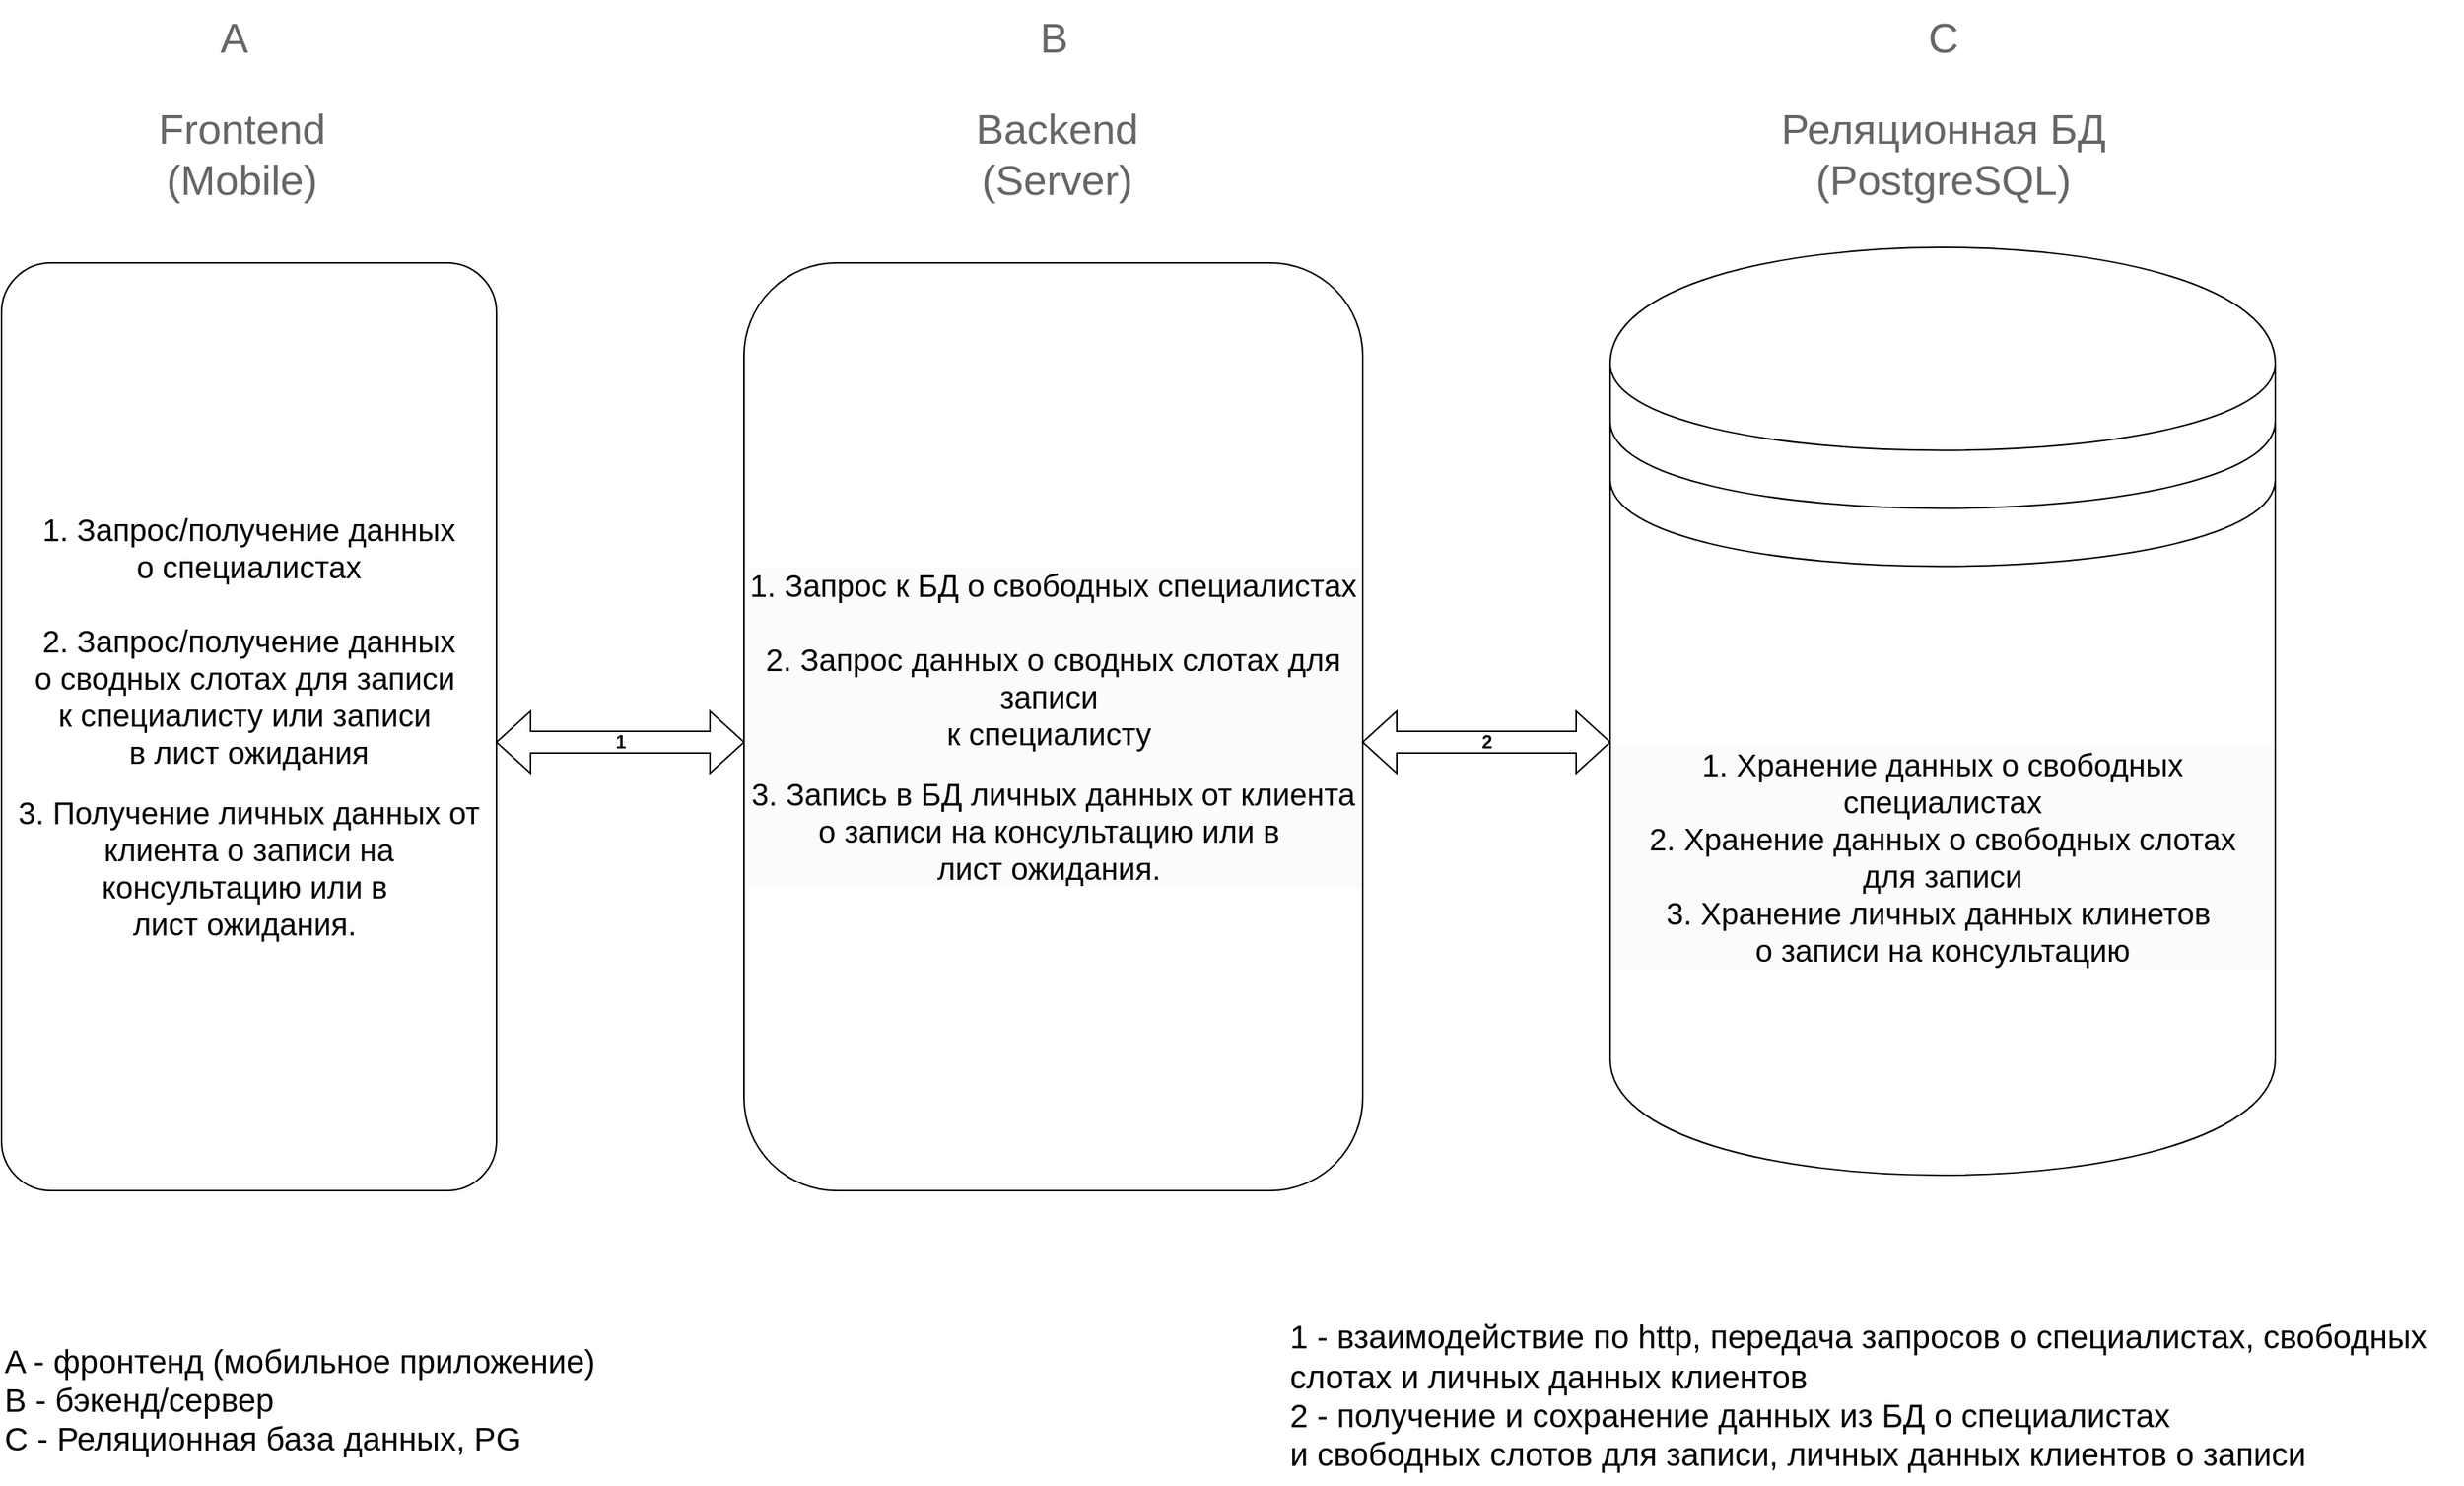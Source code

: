 <mxfile version="24.8.3">
  <diagram name="Страница — 1" id="Kdd7FHpQfluU28gKpMz8">
    <mxGraphModel dx="1843" dy="807" grid="1" gridSize="10" guides="1" tooltips="1" connect="1" arrows="1" fold="1" page="1" pageScale="1" pageWidth="827" pageHeight="1169" math="0" shadow="0">
      <root>
        <mxCell id="0" />
        <mxCell id="1" parent="0" />
        <mxCell id="vq08sh9YEy4ZWM3liJOL-1" value="&lt;div&gt;&lt;font style=&quot;font-size: 20px;&quot;&gt;1. Запрос/получение данных&lt;/font&gt;&lt;/div&gt;&lt;div&gt;&lt;font style=&quot;font-size: 20px;&quot;&gt;о специалистах&lt;/font&gt;&lt;/div&gt;&lt;div&gt;&lt;font style=&quot;font-size: 20px;&quot;&gt;&lt;br&gt;&lt;/font&gt;&lt;/div&gt;&lt;div&gt;&lt;font style=&quot;font-size: 20px;&quot;&gt;2. Запрос/получение данных&lt;/font&gt;&lt;/div&gt;&lt;div&gt;&lt;font style=&quot;font-size: 20px;&quot;&gt;о сводных слотах для записи&amp;nbsp;&lt;/font&gt;&lt;/div&gt;&lt;div&gt;&lt;font style=&quot;font-size: 20px;&quot;&gt;к специалисту или записи&amp;nbsp;&lt;/font&gt;&lt;/div&gt;&lt;div&gt;&lt;span style=&quot;font-size: 20px; background-color: initial;&quot;&gt;в лист ожидания&lt;/span&gt;&lt;/div&gt;&lt;div&gt;&lt;br&gt;&lt;/div&gt;&lt;div&gt;&lt;font style=&quot;font-size: 20px;&quot;&gt;3. Получение личных данных от клиента о записи на консультацию или в&amp;nbsp;&lt;/font&gt;&lt;/div&gt;&lt;div&gt;&lt;font style=&quot;font-size: 20px;&quot;&gt;лист ожидания.&amp;nbsp;&lt;/font&gt;&lt;/div&gt;" style="rounded=1;whiteSpace=wrap;html=1;arcSize=10;" parent="1" vertex="1">
          <mxGeometry x="80" y="360" width="320" height="600" as="geometry" />
        </mxCell>
        <mxCell id="vq08sh9YEy4ZWM3liJOL-3" value="&lt;br&gt;&lt;div style=&quot;forced-color-adjust: none; color: rgb(0, 0, 0); font-family: Helvetica; font-size: 12px; font-style: normal; font-variant-ligatures: normal; font-variant-caps: normal; font-weight: 400; letter-spacing: normal; orphans: 2; text-align: center; text-indent: 0px; text-transform: none; widows: 2; word-spacing: 0px; -webkit-text-stroke-width: 0px; white-space: normal; background-color: rgb(251, 251, 251); text-decoration-thickness: initial; text-decoration-style: initial; text-decoration-color: initial;&quot;&gt;&lt;font style=&quot;forced-color-adjust: none; font-size: 20px;&quot;&gt;1. Запрос к БД о свободных специалистах&lt;/font&gt;&lt;/div&gt;&lt;div style=&quot;forced-color-adjust: none; color: rgb(0, 0, 0); font-family: Helvetica; font-size: 12px; font-style: normal; font-variant-ligatures: normal; font-variant-caps: normal; font-weight: 400; letter-spacing: normal; orphans: 2; text-align: center; text-indent: 0px; text-transform: none; widows: 2; word-spacing: 0px; -webkit-text-stroke-width: 0px; white-space: normal; background-color: rgb(251, 251, 251); text-decoration-thickness: initial; text-decoration-style: initial; text-decoration-color: initial;&quot;&gt;&lt;font style=&quot;forced-color-adjust: none; font-size: 20px;&quot;&gt;&lt;br&gt;&lt;/font&gt;&lt;/div&gt;&lt;div style=&quot;forced-color-adjust: none; color: rgb(0, 0, 0); font-family: Helvetica; font-size: 12px; font-style: normal; font-variant-ligatures: normal; font-variant-caps: normal; font-weight: 400; letter-spacing: normal; orphans: 2; text-align: center; text-indent: 0px; text-transform: none; widows: 2; word-spacing: 0px; -webkit-text-stroke-width: 0px; white-space: normal; background-color: rgb(251, 251, 251); text-decoration-thickness: initial; text-decoration-style: initial; text-decoration-color: initial;&quot;&gt;&lt;font style=&quot;forced-color-adjust: none; font-size: 20px;&quot;&gt;2. Запрос данных о&lt;/font&gt;&lt;span style=&quot;font-size: 20px;&quot;&gt;&amp;nbsp;сводных слотах для записи&amp;nbsp;&lt;/span&gt;&lt;/div&gt;&lt;div style=&quot;forced-color-adjust: none; color: rgb(0, 0, 0); font-family: Helvetica; font-size: 12px; font-style: normal; font-variant-ligatures: normal; font-variant-caps: normal; font-weight: 400; letter-spacing: normal; orphans: 2; text-align: center; text-indent: 0px; text-transform: none; widows: 2; word-spacing: 0px; -webkit-text-stroke-width: 0px; white-space: normal; background-color: rgb(251, 251, 251); text-decoration-thickness: initial; text-decoration-style: initial; text-decoration-color: initial;&quot;&gt;&lt;font style=&quot;forced-color-adjust: none; font-size: 20px;&quot;&gt;к специалисту&amp;nbsp;&lt;/font&gt;&lt;/div&gt;&lt;div style=&quot;forced-color-adjust: none; color: rgb(0, 0, 0); font-family: Helvetica; font-size: 12px; font-style: normal; font-variant-ligatures: normal; font-variant-caps: normal; font-weight: 400; letter-spacing: normal; orphans: 2; text-align: center; text-indent: 0px; text-transform: none; widows: 2; word-spacing: 0px; -webkit-text-stroke-width: 0px; white-space: normal; background-color: rgb(251, 251, 251); text-decoration-thickness: initial; text-decoration-style: initial; text-decoration-color: initial;&quot;&gt;&lt;br style=&quot;forced-color-adjust: none;&quot;&gt;&lt;/div&gt;&lt;div style=&quot;forced-color-adjust: none; color: rgb(0, 0, 0); font-family: Helvetica; font-size: 12px; font-style: normal; font-variant-ligatures: normal; font-variant-caps: normal; font-weight: 400; letter-spacing: normal; orphans: 2; text-align: center; text-indent: 0px; text-transform: none; widows: 2; word-spacing: 0px; -webkit-text-stroke-width: 0px; white-space: normal; background-color: rgb(251, 251, 251); text-decoration-thickness: initial; text-decoration-style: initial; text-decoration-color: initial;&quot;&gt;&lt;font style=&quot;forced-color-adjust: none; font-size: 20px;&quot;&gt;3. Запись в БД личных данных от клиента о записи на консультацию или в&amp;nbsp;&lt;/font&gt;&lt;/div&gt;&lt;div style=&quot;forced-color-adjust: none; color: rgb(0, 0, 0); font-family: Helvetica; font-size: 12px; font-style: normal; font-variant-ligatures: normal; font-variant-caps: normal; font-weight: 400; letter-spacing: normal; orphans: 2; text-align: center; text-indent: 0px; text-transform: none; widows: 2; word-spacing: 0px; -webkit-text-stroke-width: 0px; white-space: normal; background-color: rgb(251, 251, 251); text-decoration-thickness: initial; text-decoration-style: initial; text-decoration-color: initial;&quot;&gt;&lt;font style=&quot;forced-color-adjust: none; font-size: 20px;&quot;&gt;лист ожидания.&amp;nbsp;&lt;/font&gt;&lt;/div&gt;&lt;div&gt;&lt;br/&gt;&lt;/div&gt;" style="rounded=1;whiteSpace=wrap;html=1;align=center;" parent="1" vertex="1">
          <mxGeometry x="560" y="360" width="400" height="600" as="geometry" />
        </mxCell>
        <mxCell id="vq08sh9YEy4ZWM3liJOL-4" value="&lt;br&gt;&lt;div style=&quot;forced-color-adjust: none; color: rgb(0, 0, 0); font-family: Helvetica; font-style: normal; font-variant-ligatures: normal; font-variant-caps: normal; font-weight: 400; letter-spacing: normal; orphans: 2; text-align: center; text-indent: 0px; text-transform: none; widows: 2; word-spacing: 0px; -webkit-text-stroke-width: 0px; white-space: normal; text-decoration-thickness: initial; text-decoration-style: initial; text-decoration-color: initial; background-color: rgb(251, 251, 251);&quot;&gt;&lt;span style=&quot;font-size: 20px;&quot;&gt;1. Хранение данных о свободных специалистах&lt;/span&gt;&lt;/div&gt;&lt;div style=&quot;forced-color-adjust: none; color: rgb(0, 0, 0); font-family: Helvetica; font-style: normal; font-variant-ligatures: normal; font-variant-caps: normal; font-weight: 400; letter-spacing: normal; orphans: 2; text-align: center; text-indent: 0px; text-transform: none; widows: 2; word-spacing: 0px; -webkit-text-stroke-width: 0px; white-space: normal; text-decoration-thickness: initial; text-decoration-style: initial; text-decoration-color: initial; background-color: rgb(251, 251, 251);&quot;&gt;&lt;span style=&quot;font-size: 20px;&quot;&gt;2. Хранение данных о свободных слотах&lt;/span&gt;&lt;/div&gt;&lt;div style=&quot;forced-color-adjust: none; color: rgb(0, 0, 0); font-family: Helvetica; font-style: normal; font-variant-ligatures: normal; font-variant-caps: normal; font-weight: 400; letter-spacing: normal; orphans: 2; text-align: center; text-indent: 0px; text-transform: none; widows: 2; word-spacing: 0px; -webkit-text-stroke-width: 0px; white-space: normal; text-decoration-thickness: initial; text-decoration-style: initial; text-decoration-color: initial; background-color: rgb(251, 251, 251);&quot;&gt;&lt;span style=&quot;font-size: 20px;&quot;&gt;для записи&lt;/span&gt;&lt;/div&gt;&lt;div style=&quot;forced-color-adjust: none; color: rgb(0, 0, 0); font-family: Helvetica; font-style: normal; font-variant-ligatures: normal; font-variant-caps: normal; font-weight: 400; letter-spacing: normal; orphans: 2; text-align: center; text-indent: 0px; text-transform: none; widows: 2; word-spacing: 0px; -webkit-text-stroke-width: 0px; white-space: normal; text-decoration-thickness: initial; text-decoration-style: initial; text-decoration-color: initial; background-color: rgb(251, 251, 251);&quot;&gt;&lt;span style=&quot;font-size: 20px;&quot;&gt;3. Хранение личных данных клинетов&amp;nbsp;&lt;/span&gt;&lt;/div&gt;&lt;div style=&quot;forced-color-adjust: none; color: rgb(0, 0, 0); font-family: Helvetica; font-style: normal; font-variant-ligatures: normal; font-variant-caps: normal; font-weight: 400; letter-spacing: normal; orphans: 2; text-align: center; text-indent: 0px; text-transform: none; widows: 2; word-spacing: 0px; -webkit-text-stroke-width: 0px; white-space: normal; text-decoration-thickness: initial; text-decoration-style: initial; text-decoration-color: initial; background-color: rgb(251, 251, 251);&quot;&gt;&lt;span style=&quot;font-size: 20px;&quot;&gt;о записи на консультацию&lt;/span&gt;&lt;/div&gt;&lt;div&gt;&lt;br/&gt;&lt;/div&gt;" style="shape=datastore;whiteSpace=wrap;html=1;" parent="1" vertex="1">
          <mxGeometry x="1120" y="350" width="430" height="600" as="geometry" />
        </mxCell>
        <mxCell id="vq08sh9YEy4ZWM3liJOL-5" value="&lt;font color=&quot;#666666&quot; style=&quot;font-size: 27px;&quot;&gt;Frontend&lt;/font&gt;&lt;div style=&quot;font-size: 27px;&quot;&gt;&lt;font color=&quot;#666666&quot; style=&quot;font-size: 27px;&quot;&gt;(Mobile)&lt;/font&gt;&lt;/div&gt;" style="text;html=1;align=center;verticalAlign=middle;resizable=0;points=[];autosize=1;strokeColor=none;fillColor=none;" parent="1" vertex="1">
          <mxGeometry x="170" y="250" width="130" height="80" as="geometry" />
        </mxCell>
        <mxCell id="vq08sh9YEy4ZWM3liJOL-6" value="&lt;font color=&quot;#666666&quot;&gt;&lt;span style=&quot;font-size: 27px;&quot;&gt;Backend&lt;/span&gt;&lt;/font&gt;&lt;br&gt;&lt;div style=&quot;font-size: 27px;&quot;&gt;&lt;font color=&quot;#666666&quot; style=&quot;font-size: 27px;&quot;&gt;(Server)&lt;/font&gt;&lt;/div&gt;" style="text;html=1;align=center;verticalAlign=middle;resizable=0;points=[];autosize=1;strokeColor=none;fillColor=none;" parent="1" vertex="1">
          <mxGeometry x="697" y="250" width="130" height="80" as="geometry" />
        </mxCell>
        <mxCell id="vq08sh9YEy4ZWM3liJOL-7" value="&lt;font color=&quot;#666666&quot;&gt;&lt;span style=&quot;font-size: 27px;&quot;&gt;Реляционная БД&lt;/span&gt;&lt;/font&gt;&lt;div&gt;&lt;font color=&quot;#666666&quot;&gt;&lt;span style=&quot;font-size: 27px;&quot;&gt;(PostgreSQL)&lt;/span&gt;&lt;/font&gt;&lt;/div&gt;" style="text;html=1;align=center;verticalAlign=middle;resizable=0;points=[];autosize=1;strokeColor=none;fillColor=none;" parent="1" vertex="1">
          <mxGeometry x="1215" y="250" width="240" height="80" as="geometry" />
        </mxCell>
        <mxCell id="vq08sh9YEy4ZWM3liJOL-9" value="&lt;font color=&quot;#666666&quot;&gt;&lt;span style=&quot;font-size: 27px;&quot;&gt;A&lt;/span&gt;&lt;/font&gt;" style="text;html=1;align=center;verticalAlign=middle;resizable=0;points=[];autosize=1;strokeColor=none;fillColor=none;" parent="1" vertex="1">
          <mxGeometry x="210" y="190" width="40" height="50" as="geometry" />
        </mxCell>
        <mxCell id="vq08sh9YEy4ZWM3liJOL-10" value="&lt;font color=&quot;#666666&quot;&gt;&lt;span style=&quot;font-size: 27px;&quot;&gt;B&lt;/span&gt;&lt;/font&gt;" style="text;html=1;align=center;verticalAlign=middle;resizable=0;points=[];autosize=1;strokeColor=none;fillColor=none;" parent="1" vertex="1">
          <mxGeometry x="740" y="190" width="40" height="50" as="geometry" />
        </mxCell>
        <mxCell id="vq08sh9YEy4ZWM3liJOL-11" value="&lt;font color=&quot;#666666&quot;&gt;&lt;span style=&quot;font-size: 27px;&quot;&gt;C&lt;/span&gt;&lt;/font&gt;" style="text;html=1;align=center;verticalAlign=middle;resizable=0;points=[];autosize=1;strokeColor=none;fillColor=none;" parent="1" vertex="1">
          <mxGeometry x="1315" y="190" width="40" height="50" as="geometry" />
        </mxCell>
        <mxCell id="vq08sh9YEy4ZWM3liJOL-12" value="1" style="html=1;shadow=0;dashed=0;align=center;verticalAlign=middle;shape=mxgraph.arrows2.twoWayArrow;dy=0.65;dx=22;fontStyle=1" parent="1" vertex="1">
          <mxGeometry x="400" y="650" width="160" height="40" as="geometry" />
        </mxCell>
        <mxCell id="vq08sh9YEy4ZWM3liJOL-13" value="2" style="html=1;shadow=0;dashed=0;align=center;verticalAlign=middle;shape=mxgraph.arrows2.twoWayArrow;dy=0.65;dx=22;fontStyle=1" parent="1" vertex="1">
          <mxGeometry x="960" y="650" width="160" height="40" as="geometry" />
        </mxCell>
        <mxCell id="vq08sh9YEy4ZWM3liJOL-16" value="&lt;font style=&quot;font-size: 21px;&quot;&gt;A - фронтенд (мобильное приложение)&lt;/font&gt;&lt;div style=&quot;font-size: 21px;&quot;&gt;&lt;font style=&quot;font-size: 21px;&quot;&gt;B - бэкенд/сервер&lt;/font&gt;&lt;/div&gt;&lt;div style=&quot;font-size: 21px;&quot;&gt;&lt;font style=&quot;font-size: 21px;&quot;&gt;C - Реляционная база данных, PG&lt;/font&gt;&lt;/div&gt;" style="text;html=1;align=left;verticalAlign=middle;resizable=0;points=[];autosize=1;strokeColor=none;fillColor=none;" parent="1" vertex="1">
          <mxGeometry x="80" y="1050" width="410" height="90" as="geometry" />
        </mxCell>
        <mxCell id="vq08sh9YEy4ZWM3liJOL-17" value="&lt;br&gt;&lt;div&gt;&lt;span style=&quot;font-size: 21px;&quot;&gt;1 - взаимодействие по http, передача запросов о специалистах, свободных&amp;nbsp;&lt;/span&gt;&lt;br&gt;&lt;/div&gt;&lt;div&gt;&lt;span style=&quot;font-size: 21px;&quot;&gt;слотах и личных данных клиентов&lt;/span&gt;&lt;/div&gt;&lt;div&gt;&lt;span style=&quot;font-size: 21px;&quot;&gt;2 - получение и сохранение данных из БД о специалистах&lt;/span&gt;&lt;span style=&quot;font-size: 21px;&quot;&gt;&lt;br&gt;&lt;/span&gt;&lt;/div&gt;&lt;div&gt;&lt;span style=&quot;font-size: 21px;&quot;&gt;и свободных слотов для записи, личных данных клиентов о записи&lt;/span&gt;&lt;/div&gt;" style="text;html=1;align=left;verticalAlign=middle;resizable=0;points=[];autosize=1;strokeColor=none;fillColor=none;" parent="1" vertex="1">
          <mxGeometry x="911" y="1020" width="760" height="130" as="geometry" />
        </mxCell>
      </root>
    </mxGraphModel>
  </diagram>
</mxfile>

